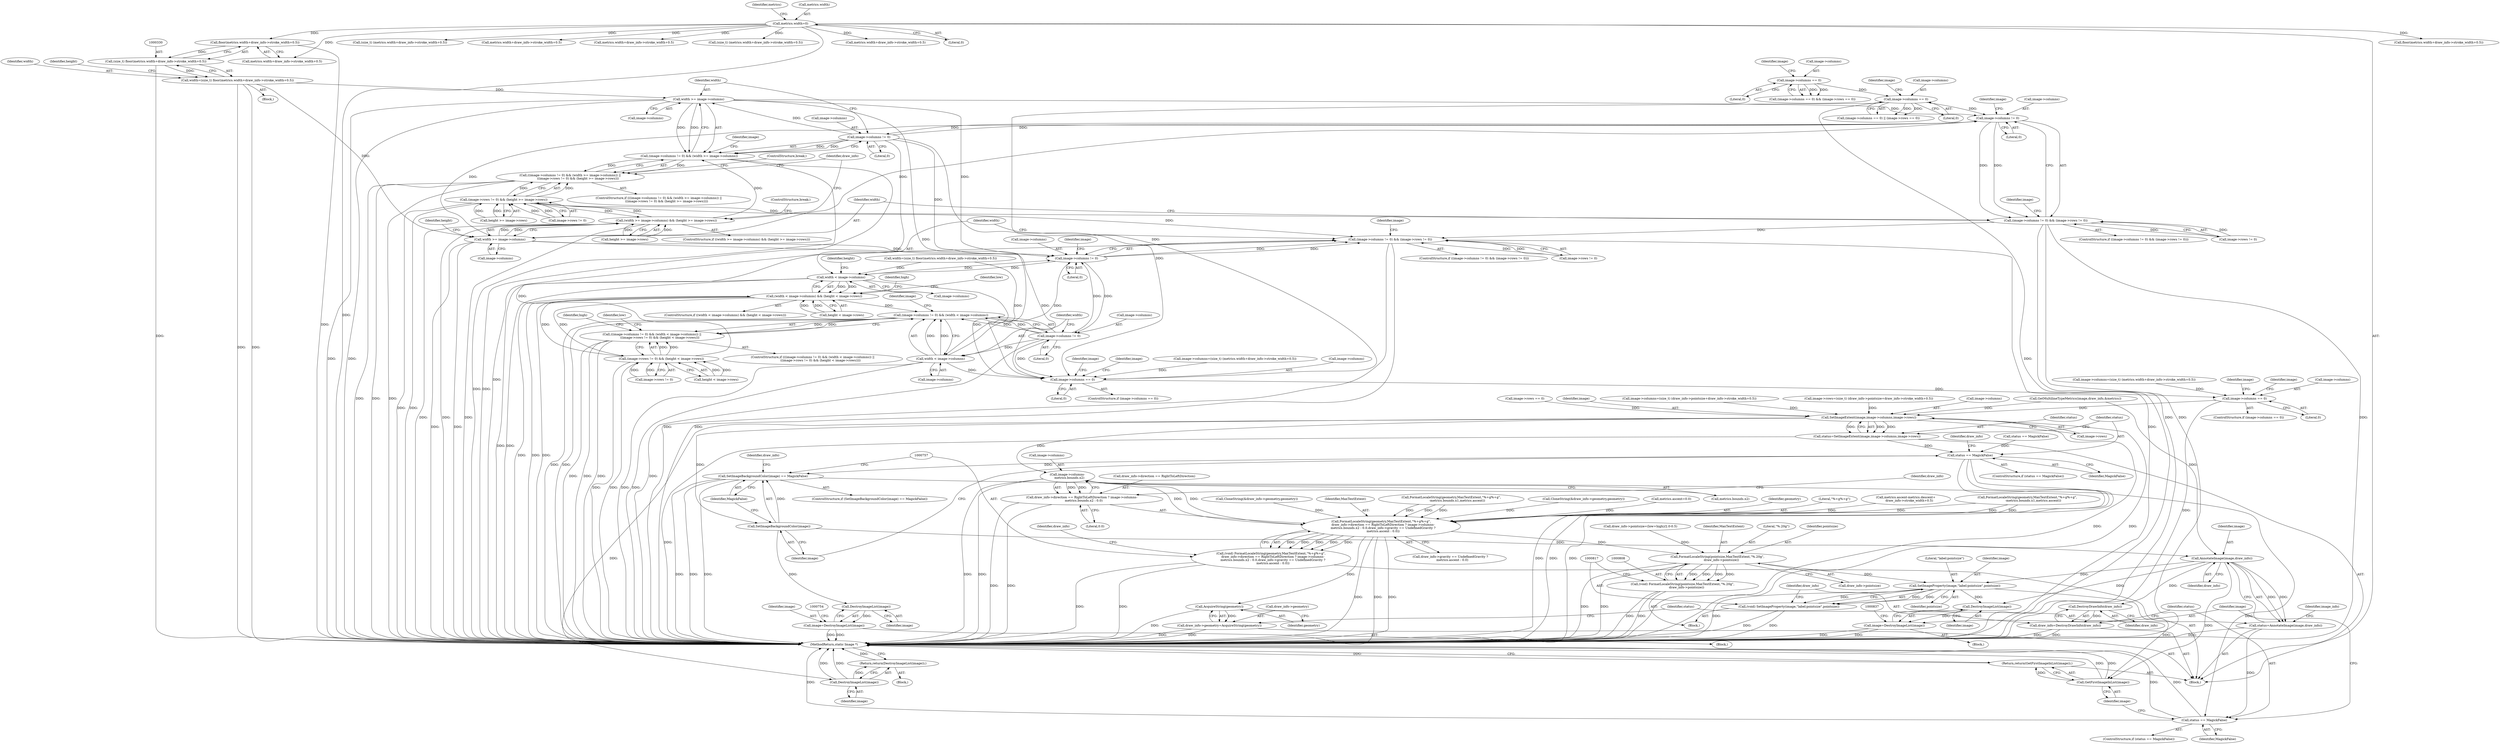 digraph "0_ImageMagick_0474237508f39c4f783208123431815f1ededb76@pointer" {
"1000390" [label="(Call,width >= image->columns)"];
"1000327" [label="(Call,width=(size_t) floor(metrics.width+draw_info->stroke_width+0.5))"];
"1000329" [label="(Call,(size_t) floor(metrics.width+draw_info->stroke_width+0.5))"];
"1000331" [label="(Call,floor(metrics.width+draw_info->stroke_width+0.5))"];
"1000200" [label="(Call,metrics.width=0)"];
"1000385" [label="(Call,image->columns != 0)"];
"1000357" [label="(Call,image->columns != 0)"];
"1000390" [label="(Call,width >= image->columns)"];
"1000265" [label="(Call,image->columns == 0)"];
"1000219" [label="(Call,image->columns == 0)"];
"1000370" [label="(Call,width >= image->columns)"];
"1000356" [label="(Call,(image->columns != 0) && (image->rows != 0))"];
"1000496" [label="(Call,(image->columns != 0) && (image->rows != 0))"];
"1000369" [label="(Call,(width >= image->columns) && (height >= image->rows))"];
"1000384" [label="(Call,(image->columns != 0) && (width >= image->columns))"];
"1000383" [label="(Call,((image->columns != 0) && (width >= image->columns)) ||\n                ((image->rows != 0) && (height >= image->rows)))"];
"1000395" [label="(Call,(image->rows != 0) && (height >= image->rows))"];
"1000497" [label="(Call,image->columns != 0)"];
"1000510" [label="(Call,width < image->columns)"];
"1000509" [label="(Call,(width < image->columns) && (height < image->rows))"];
"1000538" [label="(Call,(image->columns != 0) && (width < image->columns))"];
"1000537" [label="(Call,((image->columns != 0) && (width < image->columns)) ||\n                ((image->rows != 0) && (height < image->rows)))"];
"1000549" [label="(Call,(image->rows != 0) && (height < image->rows))"];
"1000617" [label="(Call,image->columns == 0)"];
"1000638" [label="(Call,image->columns == 0)"];
"1000706" [label="(Call,SetImageExtent(image,image->columns,image->rows))"];
"1000704" [label="(Call,status=SetImageExtent(image,image->columns,image->rows))"];
"1000715" [label="(Call,status == MagickFalse)"];
"1000733" [label="(Call,SetImageBackgroundColor(image) == MagickFalse)"];
"1000827" [label="(Call,status == MagickFalse)"];
"1000730" [label="(Call,DestroyImageList(image))"];
"1000729" [label="(Return,return(DestroyImageList(image));)"];
"1000734" [label="(Call,SetImageBackgroundColor(image))"];
"1000750" [label="(Call,DestroyImageList(image))"];
"1000748" [label="(Call,image=DestroyImageList(image))"];
"1000796" [label="(Call,AnnotateImage(image,draw_info))"];
"1000794" [label="(Call,status=AnnotateImage(image,draw_info))"];
"1000818" [label="(Call,SetImageProperty(image,\"label:pointsize\",pointsize))"];
"1000816" [label="(Call,(void) SetImageProperty(image,\"label:pointsize\",pointsize))"];
"1000833" [label="(Call,DestroyImageList(image))"];
"1000831" [label="(Call,image=DestroyImageList(image))"];
"1000840" [label="(Call,GetFirstImageInList(image))"];
"1000839" [label="(Return,return(GetFirstImageInList(image));)"];
"1000824" [label="(Call,DestroyDrawInfo(draw_info))"];
"1000822" [label="(Call,draw_info=DestroyDrawInfo(draw_info))"];
"1000768" [label="(Call,image->columns-\n    metrics.bounds.x2)"];
"1000758" [label="(Call,FormatLocaleString(geometry,MaxTextExtent,\"%+g%+g\",\n    draw_info->direction == RightToLeftDirection ? image->columns-\n    metrics.bounds.x2 : 0.0,draw_info->gravity == UndefinedGravity ?\n    metrics.ascent : 0.0))"];
"1000756" [label="(Call,(void) FormatLocaleString(geometry,MaxTextExtent,\"%+g%+g\",\n    draw_info->direction == RightToLeftDirection ? image->columns-\n    metrics.bounds.x2 : 0.0,draw_info->gravity == UndefinedGravity ?\n    metrics.ascent : 0.0))"];
"1000792" [label="(Call,AcquireString(geometry))"];
"1000788" [label="(Call,draw_info->geometry=AcquireString(geometry))"];
"1000809" [label="(Call,FormatLocaleString(pointsize,MaxTextExtent,\"%.20g\",\n        draw_info->pointsize))"];
"1000807" [label="(Call,(void) FormatLocaleString(pointsize,MaxTextExtent,\"%.20g\",\n        draw_info->pointsize))"];
"1000762" [label="(Call,draw_info->direction == RightToLeftDirection ? image->columns-\n    metrics.bounds.x2 : 0.0)"];
"1000539" [label="(Call,image->columns != 0)"];
"1000544" [label="(Call,width < image->columns)"];
"1000386" [label="(Call,image->columns)"];
"1000539" [label="(Call,image->columns != 0)"];
"1000516" [label="(Identifier,height)"];
"1000706" [label="(Call,SetImageExtent(image,image->columns,image->rows))"];
"1000376" [label="(Identifier,height)"];
"1000332" [label="(Call,metrics.width+draw_info->stroke_width+0.5)"];
"1000617" [label="(Call,image->columns == 0)"];
"1000689" [label="(Call,image->rows=(size_t) (draw_info->pointsize+draw_info->stroke_width+0.5))"];
"1000751" [label="(Identifier,image)"];
"1000265" [label="(Call,image->columns == 0)"];
"1000287" [label="(Identifier,draw_info)"];
"1000839" [label="(Return,return(GetFirstImageInList(image));)"];
"1000640" [label="(Identifier,image)"];
"1000234" [label="(Call,(size_t) (metrics.width+draw_info->stroke_width+0.5))"];
"1000569" [label="(Identifier,high)"];
"1000382" [label="(ControlStructure,if (((image->columns != 0) && (width >= image->columns)) ||\n                ((image->rows != 0) && (height >= image->rows))))"];
"1000498" [label="(Call,image->columns)"];
"1000714" [label="(ControlStructure,if (status == MagickFalse))"];
"1000364" [label="(Identifier,image)"];
"1000756" [label="(Call,(void) FormatLocaleString(geometry,MaxTextExtent,\"%+g%+g\",\n    draw_info->direction == RightToLeftDirection ? image->columns-\n    metrics.bounds.x2 : 0.0,draw_info->gravity == UndefinedGravity ?\n    metrics.ascent : 0.0))"];
"1000708" [label="(Call,image->columns)"];
"1000769" [label="(Call,image->columns)"];
"1000331" [label="(Call,floor(metrics.width+draw_info->stroke_width+0.5))"];
"1000594" [label="(Call,status == MagickFalse)"];
"1000797" [label="(Identifier,image)"];
"1000816" [label="(Call,(void) SetImageProperty(image,\"label:pointsize\",pointsize))"];
"1000821" [label="(Identifier,pointsize)"];
"1000736" [label="(Identifier,MagickFalse)"];
"1000512" [label="(Call,image->columns)"];
"1000825" [label="(Identifier,draw_info)"];
"1000362" [label="(Call,image->rows != 0)"];
"1000820" [label="(Literal,\"label:pointsize\")"];
"1000661" [label="(Identifier,image)"];
"1000718" [label="(Block,)"];
"1000777" [label="(Literal,0.0)"];
"1000628" [label="(Call,metrics.width+draw_info->stroke_width+0.5)"];
"1000819" [label="(Identifier,image)"];
"1000207" [label="(Identifier,metrics)"];
"1000704" [label="(Call,status=SetImageExtent(image,image->columns,image->rows))"];
"1000790" [label="(Identifier,draw_info)"];
"1000638" [label="(Call,image->columns == 0)"];
"1000734" [label="(Call,SetImageBackgroundColor(image))"];
"1000205" [label="(Call,metrics.ascent=0.0)"];
"1000739" [label="(Identifier,draw_info)"];
"1000546" [label="(Call,image->columns)"];
"1000201" [label="(Call,metrics.width)"];
"1000759" [label="(Identifier,geometry)"];
"1000715" [label="(Call,status == MagickFalse)"];
"1000789" [label="(Call,draw_info->geometry)"];
"1000219" [label="(Call,image->columns == 0)"];
"1000540" [label="(Call,image->columns)"];
"1000508" [label="(ControlStructure,if ((width < image->columns) && (height < image->rows)))"];
"1000472" [label="(Call,metrics.width+draw_info->stroke_width+0.5)"];
"1000398" [label="(Identifier,image)"];
"1000504" [label="(Identifier,image)"];
"1000832" [label="(Identifier,image)"];
"1000383" [label="(Call,((image->columns != 0) && (width >= image->columns)) ||\n                ((image->rows != 0) && (height >= image->rows)))"];
"1000624" [label="(Identifier,image)"];
"1000830" [label="(Block,)"];
"1000802" [label="(Identifier,image_info)"];
"1000355" [label="(ControlStructure,if ((image->columns != 0) && (image->rows != 0)))"];
"1000761" [label="(Literal,\"%+g%+g\")"];
"1000269" [label="(Literal,0)"];
"1000750" [label="(Call,DestroyImageList(image))"];
"1000826" [label="(ControlStructure,if (status == MagickFalse))"];
"1000226" [label="(Identifier,image)"];
"1000828" [label="(Identifier,status)"];
"1000840" [label="(Call,GetFirstImageInList(image))"];
"1000813" [label="(Call,draw_info->pointsize)"];
"1000230" [label="(Call,image->columns=(size_t) (metrics.width+draw_info->stroke_width+0.5))"];
"1000793" [label="(Identifier,geometry)"];
"1000537" [label="(Call,((image->columns != 0) && (width < image->columns)) ||\n                ((image->rows != 0) && (height < image->rows)))"];
"1000536" [label="(ControlStructure,if (((image->columns != 0) && (width < image->columns)) ||\n                ((image->rows != 0) && (height < image->rows))))"];
"1000778" [label="(Call,draw_info->gravity == UndefinedGravity ?\n    metrics.ascent : 0.0)"];
"1000639" [label="(Call,image->columns)"];
"1000502" [label="(Call,image->rows != 0)"];
"1000795" [label="(Identifier,status)"];
"1000626" [label="(Call,(size_t) (metrics.width+draw_info->stroke_width+0.5))"];
"1000670" [label="(Call,metrics.ascent-metrics.descent+\n       draw_info->stroke_width+0.5)"];
"1000223" [label="(Literal,0)"];
"1000387" [label="(Identifier,image)"];
"1000798" [label="(Identifier,draw_info)"];
"1000809" [label="(Call,FormatLocaleString(pointsize,MaxTextExtent,\"%.20g\",\n        draw_info->pointsize))"];
"1000711" [label="(Call,image->rows)"];
"1000720" [label="(Identifier,draw_info)"];
"1000371" [label="(Identifier,width)"];
"1000368" [label="(ControlStructure,if ((width >= image->columns) && (height >= image->rows)))"];
"1000290" [label="(Block,)"];
"1000768" [label="(Call,image->columns-\n    metrics.bounds.x2)"];
"1000731" [label="(Identifier,image)"];
"1000575" [label="(Call,draw_info->pointsize=(low+high)/2.0-0.5)"];
"1000327" [label="(Call,width=(size_t) floor(metrics.width+draw_info->stroke_width+0.5))"];
"1000758" [label="(Call,FormatLocaleString(geometry,MaxTextExtent,\"%+g%+g\",\n    draw_info->direction == RightToLeftDirection ? image->columns-\n    metrics.bounds.x2 : 0.0,draw_info->gravity == UndefinedGravity ?\n    metrics.ascent : 0.0))"];
"1000561" [label="(Identifier,low)"];
"1000555" [label="(Call,height < image->rows)"];
"1000588" [label="(Call,GetMultilineTypeMetrics(image,draw_info,&metrics))"];
"1000805" [label="(Block,)"];
"1000831" [label="(Call,image=DestroyImageList(image))"];
"1000372" [label="(Call,image->columns)"];
"1000842" [label="(MethodReturn,static Image *)"];
"1000796" [label="(Call,AnnotateImage(image,draw_info))"];
"1000822" [label="(Call,draw_info=DestroyDrawInfo(draw_info))"];
"1000730" [label="(Call,DestroyImageList(image))"];
"1000543" [label="(Literal,0)"];
"1000236" [label="(Call,metrics.width+draw_info->stroke_width+0.5)"];
"1000684" [label="(Call,image->rows == 0)"];
"1000342" [label="(Identifier,height)"];
"1000356" [label="(Call,(image->columns != 0) && (image->rows != 0))"];
"1000549" [label="(Call,(image->rows != 0) && (height < image->rows))"];
"1000833" [label="(Call,DestroyImageList(image))"];
"1000763" [label="(Call,draw_info->direction == RightToLeftDirection)"];
"1000204" [label="(Literal,0)"];
"1000841" [label="(Identifier,image)"];
"1000218" [label="(Call,(image->columns == 0) && (image->rows == 0))"];
"1000737" [label="(Block,)"];
"1000735" [label="(Identifier,image)"];
"1000497" [label="(Call,image->columns != 0)"];
"1000637" [label="(ControlStructure,if (image->columns == 0))"];
"1000622" [label="(Call,image->columns=(size_t) (metrics.width+draw_info->stroke_width+0.5))"];
"1000509" [label="(Call,(width < image->columns) && (height < image->rows))"];
"1000293" [label="(Call,FormatLocaleString(geometry,MaxTextExtent,\"%+g%+g\",\n            -metrics.bounds.x1,metrics.ascent))"];
"1000357" [label="(Call,image->columns != 0)"];
"1000395" [label="(Call,(image->rows != 0) && (height >= image->rows))"];
"1000406" [label="(ControlStructure,break;)"];
"1000511" [label="(Identifier,width)"];
"1000772" [label="(Call,metrics.bounds.x2)"];
"1000618" [label="(Call,image->columns)"];
"1000314" [label="(Call,CloneString(&draw_info->geometry,geometry))"];
"1000642" [label="(Literal,0)"];
"1000818" [label="(Call,SetImageProperty(image,\"label:pointsize\",pointsize))"];
"1000552" [label="(Identifier,image)"];
"1000544" [label="(Call,width < image->columns)"];
"1000106" [label="(Block,)"];
"1000358" [label="(Call,image->columns)"];
"1000616" [label="(ControlStructure,if (image->columns == 0))"];
"1000707" [label="(Identifier,image)"];
"1000496" [label="(Call,(image->columns != 0) && (image->rows != 0))"];
"1000538" [label="(Call,(image->columns != 0) && (width < image->columns))"];
"1000792" [label="(Call,AcquireString(geometry))"];
"1000716" [label="(Identifier,status)"];
"1000824" [label="(Call,DestroyDrawInfo(draw_info))"];
"1000264" [label="(Call,(image->columns == 0) || (image->rows == 0))"];
"1000272" [label="(Identifier,image)"];
"1000827" [label="(Call,status == MagickFalse)"];
"1000361" [label="(Literal,0)"];
"1000729" [label="(Return,return(DestroyImageList(image));)"];
"1000811" [label="(Identifier,MaxTextExtent)"];
"1000369" [label="(Call,(width >= image->columns) && (height >= image->rows))"];
"1000266" [label="(Call,image->columns)"];
"1000749" [label="(Identifier,image)"];
"1000389" [label="(Literal,0)"];
"1000621" [label="(Literal,0)"];
"1000495" [label="(ControlStructure,if ((image->columns != 0) && (image->rows != 0)))"];
"1000733" [label="(Call,SetImageBackgroundColor(image) == MagickFalse)"];
"1000762" [label="(Call,draw_info->direction == RightToLeftDirection ? image->columns-\n    metrics.bounds.x2 : 0.0)"];
"1000812" [label="(Literal,\"%.20g\")"];
"1000794" [label="(Call,status=AnnotateImage(image,draw_info))"];
"1000329" [label="(Call,(size_t) floor(metrics.width+draw_info->stroke_width+0.5))"];
"1000510" [label="(Call,width < image->columns)"];
"1000515" [label="(Call,height < image->rows)"];
"1000705" [label="(Identifier,status)"];
"1000380" [label="(ControlStructure,break;)"];
"1000467" [label="(Call,width=(size_t) floor(metrics.width+draw_info->stroke_width+0.5))"];
"1000550" [label="(Call,image->rows != 0)"];
"1000781" [label="(Identifier,draw_info)"];
"1000643" [label="(Call,image->columns=(size_t) (draw_info->pointsize+draw_info->stroke_width+0.5))"];
"1000823" [label="(Identifier,draw_info)"];
"1000385" [label="(Call,image->columns != 0)"];
"1000529" [label="(Identifier,high)"];
"1000391" [label="(Identifier,width)"];
"1000401" [label="(Call,height >= image->rows)"];
"1000760" [label="(Identifier,MaxTextExtent)"];
"1000384" [label="(Call,(image->columns != 0) && (width >= image->columns))"];
"1000521" [label="(Identifier,low)"];
"1000645" [label="(Identifier,image)"];
"1000396" [label="(Call,image->rows != 0)"];
"1000220" [label="(Call,image->columns)"];
"1000748" [label="(Call,image=DestroyImageList(image))"];
"1000433" [label="(Call,FormatLocaleString(geometry,MaxTextExtent,\"%+g%+g\",\n            -metrics.bounds.x1,metrics.ascent))"];
"1000390" [label="(Call,width >= image->columns)"];
"1000454" [label="(Call,CloneString(&draw_info->geometry,geometry))"];
"1000375" [label="(Call,height >= image->rows)"];
"1000717" [label="(Identifier,MagickFalse)"];
"1000328" [label="(Identifier,width)"];
"1000834" [label="(Identifier,image)"];
"1000501" [label="(Literal,0)"];
"1000788" [label="(Call,draw_info->geometry=AcquireString(geometry))"];
"1000732" [label="(ControlStructure,if (SetImageBackgroundColor(image) == MagickFalse))"];
"1000471" [label="(Call,floor(metrics.width+draw_info->stroke_width+0.5))"];
"1000829" [label="(Identifier,MagickFalse)"];
"1000807" [label="(Call,(void) FormatLocaleString(pointsize,MaxTextExtent,\"%.20g\",\n        draw_info->pointsize))"];
"1000545" [label="(Identifier,width)"];
"1000810" [label="(Identifier,pointsize)"];
"1000541" [label="(Identifier,image)"];
"1000200" [label="(Call,metrics.width=0)"];
"1000392" [label="(Call,image->columns)"];
"1000370" [label="(Call,width >= image->columns)"];
"1000390" -> "1000384"  [label="AST: "];
"1000390" -> "1000392"  [label="CFG: "];
"1000391" -> "1000390"  [label="AST: "];
"1000392" -> "1000390"  [label="AST: "];
"1000384" -> "1000390"  [label="CFG: "];
"1000390" -> "1000842"  [label="DDG: "];
"1000390" -> "1000842"  [label="DDG: "];
"1000390" -> "1000357"  [label="DDG: "];
"1000390" -> "1000384"  [label="DDG: "];
"1000390" -> "1000384"  [label="DDG: "];
"1000327" -> "1000390"  [label="DDG: "];
"1000385" -> "1000390"  [label="DDG: "];
"1000390" -> "1000497"  [label="DDG: "];
"1000390" -> "1000617"  [label="DDG: "];
"1000327" -> "1000290"  [label="AST: "];
"1000327" -> "1000329"  [label="CFG: "];
"1000328" -> "1000327"  [label="AST: "];
"1000329" -> "1000327"  [label="AST: "];
"1000342" -> "1000327"  [label="CFG: "];
"1000327" -> "1000842"  [label="DDG: "];
"1000327" -> "1000842"  [label="DDG: "];
"1000329" -> "1000327"  [label="DDG: "];
"1000327" -> "1000370"  [label="DDG: "];
"1000329" -> "1000331"  [label="CFG: "];
"1000330" -> "1000329"  [label="AST: "];
"1000331" -> "1000329"  [label="AST: "];
"1000329" -> "1000842"  [label="DDG: "];
"1000331" -> "1000329"  [label="DDG: "];
"1000331" -> "1000332"  [label="CFG: "];
"1000332" -> "1000331"  [label="AST: "];
"1000331" -> "1000842"  [label="DDG: "];
"1000200" -> "1000331"  [label="DDG: "];
"1000200" -> "1000106"  [label="AST: "];
"1000200" -> "1000204"  [label="CFG: "];
"1000201" -> "1000200"  [label="AST: "];
"1000204" -> "1000200"  [label="AST: "];
"1000207" -> "1000200"  [label="CFG: "];
"1000200" -> "1000842"  [label="DDG: "];
"1000200" -> "1000234"  [label="DDG: "];
"1000200" -> "1000236"  [label="DDG: "];
"1000200" -> "1000332"  [label="DDG: "];
"1000200" -> "1000471"  [label="DDG: "];
"1000200" -> "1000472"  [label="DDG: "];
"1000200" -> "1000626"  [label="DDG: "];
"1000200" -> "1000628"  [label="DDG: "];
"1000385" -> "1000384"  [label="AST: "];
"1000385" -> "1000389"  [label="CFG: "];
"1000386" -> "1000385"  [label="AST: "];
"1000389" -> "1000385"  [label="AST: "];
"1000391" -> "1000385"  [label="CFG: "];
"1000384" -> "1000385"  [label="CFG: "];
"1000385" -> "1000842"  [label="DDG: "];
"1000385" -> "1000357"  [label="DDG: "];
"1000385" -> "1000384"  [label="DDG: "];
"1000385" -> "1000384"  [label="DDG: "];
"1000357" -> "1000385"  [label="DDG: "];
"1000385" -> "1000497"  [label="DDG: "];
"1000385" -> "1000617"  [label="DDG: "];
"1000357" -> "1000356"  [label="AST: "];
"1000357" -> "1000361"  [label="CFG: "];
"1000358" -> "1000357"  [label="AST: "];
"1000361" -> "1000357"  [label="AST: "];
"1000364" -> "1000357"  [label="CFG: "];
"1000356" -> "1000357"  [label="CFG: "];
"1000357" -> "1000356"  [label="DDG: "];
"1000357" -> "1000356"  [label="DDG: "];
"1000265" -> "1000357"  [label="DDG: "];
"1000370" -> "1000357"  [label="DDG: "];
"1000357" -> "1000370"  [label="DDG: "];
"1000265" -> "1000264"  [label="AST: "];
"1000265" -> "1000269"  [label="CFG: "];
"1000266" -> "1000265"  [label="AST: "];
"1000269" -> "1000265"  [label="AST: "];
"1000272" -> "1000265"  [label="CFG: "];
"1000264" -> "1000265"  [label="CFG: "];
"1000265" -> "1000842"  [label="DDG: "];
"1000265" -> "1000264"  [label="DDG: "];
"1000265" -> "1000264"  [label="DDG: "];
"1000219" -> "1000265"  [label="DDG: "];
"1000265" -> "1000617"  [label="DDG: "];
"1000219" -> "1000218"  [label="AST: "];
"1000219" -> "1000223"  [label="CFG: "];
"1000220" -> "1000219"  [label="AST: "];
"1000223" -> "1000219"  [label="AST: "];
"1000226" -> "1000219"  [label="CFG: "];
"1000218" -> "1000219"  [label="CFG: "];
"1000219" -> "1000218"  [label="DDG: "];
"1000219" -> "1000218"  [label="DDG: "];
"1000370" -> "1000369"  [label="AST: "];
"1000370" -> "1000372"  [label="CFG: "];
"1000371" -> "1000370"  [label="AST: "];
"1000372" -> "1000370"  [label="AST: "];
"1000376" -> "1000370"  [label="CFG: "];
"1000369" -> "1000370"  [label="CFG: "];
"1000370" -> "1000842"  [label="DDG: "];
"1000370" -> "1000842"  [label="DDG: "];
"1000370" -> "1000369"  [label="DDG: "];
"1000370" -> "1000369"  [label="DDG: "];
"1000370" -> "1000497"  [label="DDG: "];
"1000370" -> "1000617"  [label="DDG: "];
"1000356" -> "1000355"  [label="AST: "];
"1000356" -> "1000362"  [label="CFG: "];
"1000362" -> "1000356"  [label="AST: "];
"1000371" -> "1000356"  [label="CFG: "];
"1000387" -> "1000356"  [label="CFG: "];
"1000356" -> "1000842"  [label="DDG: "];
"1000356" -> "1000842"  [label="DDG: "];
"1000356" -> "1000842"  [label="DDG: "];
"1000362" -> "1000356"  [label="DDG: "];
"1000362" -> "1000356"  [label="DDG: "];
"1000395" -> "1000356"  [label="DDG: "];
"1000356" -> "1000496"  [label="DDG: "];
"1000496" -> "1000495"  [label="AST: "];
"1000496" -> "1000497"  [label="CFG: "];
"1000496" -> "1000502"  [label="CFG: "];
"1000497" -> "1000496"  [label="AST: "];
"1000502" -> "1000496"  [label="AST: "];
"1000511" -> "1000496"  [label="CFG: "];
"1000541" -> "1000496"  [label="CFG: "];
"1000496" -> "1000842"  [label="DDG: "];
"1000496" -> "1000842"  [label="DDG: "];
"1000496" -> "1000842"  [label="DDG: "];
"1000497" -> "1000496"  [label="DDG: "];
"1000497" -> "1000496"  [label="DDG: "];
"1000502" -> "1000496"  [label="DDG: "];
"1000502" -> "1000496"  [label="DDG: "];
"1000395" -> "1000496"  [label="DDG: "];
"1000549" -> "1000496"  [label="DDG: "];
"1000369" -> "1000368"  [label="AST: "];
"1000369" -> "1000375"  [label="CFG: "];
"1000375" -> "1000369"  [label="AST: "];
"1000380" -> "1000369"  [label="CFG: "];
"1000287" -> "1000369"  [label="CFG: "];
"1000369" -> "1000842"  [label="DDG: "];
"1000369" -> "1000842"  [label="DDG: "];
"1000369" -> "1000842"  [label="DDG: "];
"1000375" -> "1000369"  [label="DDG: "];
"1000375" -> "1000369"  [label="DDG: "];
"1000395" -> "1000369"  [label="DDG: "];
"1000369" -> "1000384"  [label="DDG: "];
"1000369" -> "1000395"  [label="DDG: "];
"1000384" -> "1000383"  [label="AST: "];
"1000398" -> "1000384"  [label="CFG: "];
"1000383" -> "1000384"  [label="CFG: "];
"1000384" -> "1000842"  [label="DDG: "];
"1000384" -> "1000842"  [label="DDG: "];
"1000384" -> "1000383"  [label="DDG: "];
"1000384" -> "1000383"  [label="DDG: "];
"1000383" -> "1000382"  [label="AST: "];
"1000383" -> "1000395"  [label="CFG: "];
"1000395" -> "1000383"  [label="AST: "];
"1000406" -> "1000383"  [label="CFG: "];
"1000287" -> "1000383"  [label="CFG: "];
"1000383" -> "1000842"  [label="DDG: "];
"1000383" -> "1000842"  [label="DDG: "];
"1000383" -> "1000842"  [label="DDG: "];
"1000395" -> "1000383"  [label="DDG: "];
"1000395" -> "1000383"  [label="DDG: "];
"1000395" -> "1000396"  [label="CFG: "];
"1000395" -> "1000401"  [label="CFG: "];
"1000396" -> "1000395"  [label="AST: "];
"1000401" -> "1000395"  [label="AST: "];
"1000395" -> "1000842"  [label="DDG: "];
"1000395" -> "1000842"  [label="DDG: "];
"1000396" -> "1000395"  [label="DDG: "];
"1000396" -> "1000395"  [label="DDG: "];
"1000401" -> "1000395"  [label="DDG: "];
"1000401" -> "1000395"  [label="DDG: "];
"1000497" -> "1000501"  [label="CFG: "];
"1000498" -> "1000497"  [label="AST: "];
"1000501" -> "1000497"  [label="AST: "];
"1000504" -> "1000497"  [label="CFG: "];
"1000539" -> "1000497"  [label="DDG: "];
"1000544" -> "1000497"  [label="DDG: "];
"1000510" -> "1000497"  [label="DDG: "];
"1000497" -> "1000510"  [label="DDG: "];
"1000497" -> "1000539"  [label="DDG: "];
"1000510" -> "1000509"  [label="AST: "];
"1000510" -> "1000512"  [label="CFG: "];
"1000511" -> "1000510"  [label="AST: "];
"1000512" -> "1000510"  [label="AST: "];
"1000516" -> "1000510"  [label="CFG: "];
"1000509" -> "1000510"  [label="CFG: "];
"1000510" -> "1000842"  [label="DDG: "];
"1000510" -> "1000842"  [label="DDG: "];
"1000510" -> "1000509"  [label="DDG: "];
"1000510" -> "1000509"  [label="DDG: "];
"1000467" -> "1000510"  [label="DDG: "];
"1000510" -> "1000617"  [label="DDG: "];
"1000509" -> "1000508"  [label="AST: "];
"1000509" -> "1000515"  [label="CFG: "];
"1000515" -> "1000509"  [label="AST: "];
"1000521" -> "1000509"  [label="CFG: "];
"1000529" -> "1000509"  [label="CFG: "];
"1000509" -> "1000842"  [label="DDG: "];
"1000509" -> "1000842"  [label="DDG: "];
"1000509" -> "1000842"  [label="DDG: "];
"1000515" -> "1000509"  [label="DDG: "];
"1000515" -> "1000509"  [label="DDG: "];
"1000549" -> "1000509"  [label="DDG: "];
"1000509" -> "1000538"  [label="DDG: "];
"1000509" -> "1000549"  [label="DDG: "];
"1000538" -> "1000537"  [label="AST: "];
"1000538" -> "1000539"  [label="CFG: "];
"1000538" -> "1000544"  [label="CFG: "];
"1000539" -> "1000538"  [label="AST: "];
"1000544" -> "1000538"  [label="AST: "];
"1000552" -> "1000538"  [label="CFG: "];
"1000537" -> "1000538"  [label="CFG: "];
"1000538" -> "1000842"  [label="DDG: "];
"1000538" -> "1000842"  [label="DDG: "];
"1000538" -> "1000537"  [label="DDG: "];
"1000538" -> "1000537"  [label="DDG: "];
"1000539" -> "1000538"  [label="DDG: "];
"1000539" -> "1000538"  [label="DDG: "];
"1000544" -> "1000538"  [label="DDG: "];
"1000544" -> "1000538"  [label="DDG: "];
"1000537" -> "1000536"  [label="AST: "];
"1000537" -> "1000549"  [label="CFG: "];
"1000549" -> "1000537"  [label="AST: "];
"1000561" -> "1000537"  [label="CFG: "];
"1000569" -> "1000537"  [label="CFG: "];
"1000537" -> "1000842"  [label="DDG: "];
"1000537" -> "1000842"  [label="DDG: "];
"1000537" -> "1000842"  [label="DDG: "];
"1000549" -> "1000537"  [label="DDG: "];
"1000549" -> "1000537"  [label="DDG: "];
"1000549" -> "1000550"  [label="CFG: "];
"1000549" -> "1000555"  [label="CFG: "];
"1000550" -> "1000549"  [label="AST: "];
"1000555" -> "1000549"  [label="AST: "];
"1000549" -> "1000842"  [label="DDG: "];
"1000549" -> "1000842"  [label="DDG: "];
"1000550" -> "1000549"  [label="DDG: "];
"1000550" -> "1000549"  [label="DDG: "];
"1000555" -> "1000549"  [label="DDG: "];
"1000555" -> "1000549"  [label="DDG: "];
"1000617" -> "1000616"  [label="AST: "];
"1000617" -> "1000621"  [label="CFG: "];
"1000618" -> "1000617"  [label="AST: "];
"1000621" -> "1000617"  [label="AST: "];
"1000624" -> "1000617"  [label="CFG: "];
"1000640" -> "1000617"  [label="CFG: "];
"1000539" -> "1000617"  [label="DDG: "];
"1000544" -> "1000617"  [label="DDG: "];
"1000230" -> "1000617"  [label="DDG: "];
"1000617" -> "1000638"  [label="DDG: "];
"1000638" -> "1000637"  [label="AST: "];
"1000638" -> "1000642"  [label="CFG: "];
"1000639" -> "1000638"  [label="AST: "];
"1000642" -> "1000638"  [label="AST: "];
"1000645" -> "1000638"  [label="CFG: "];
"1000661" -> "1000638"  [label="CFG: "];
"1000638" -> "1000842"  [label="DDG: "];
"1000622" -> "1000638"  [label="DDG: "];
"1000638" -> "1000706"  [label="DDG: "];
"1000706" -> "1000704"  [label="AST: "];
"1000706" -> "1000711"  [label="CFG: "];
"1000707" -> "1000706"  [label="AST: "];
"1000708" -> "1000706"  [label="AST: "];
"1000711" -> "1000706"  [label="AST: "];
"1000704" -> "1000706"  [label="CFG: "];
"1000706" -> "1000842"  [label="DDG: "];
"1000706" -> "1000842"  [label="DDG: "];
"1000706" -> "1000704"  [label="DDG: "];
"1000706" -> "1000704"  [label="DDG: "];
"1000706" -> "1000704"  [label="DDG: "];
"1000588" -> "1000706"  [label="DDG: "];
"1000643" -> "1000706"  [label="DDG: "];
"1000689" -> "1000706"  [label="DDG: "];
"1000684" -> "1000706"  [label="DDG: "];
"1000706" -> "1000730"  [label="DDG: "];
"1000706" -> "1000734"  [label="DDG: "];
"1000706" -> "1000768"  [label="DDG: "];
"1000704" -> "1000106"  [label="AST: "];
"1000705" -> "1000704"  [label="AST: "];
"1000716" -> "1000704"  [label="CFG: "];
"1000704" -> "1000842"  [label="DDG: "];
"1000704" -> "1000715"  [label="DDG: "];
"1000715" -> "1000714"  [label="AST: "];
"1000715" -> "1000717"  [label="CFG: "];
"1000716" -> "1000715"  [label="AST: "];
"1000717" -> "1000715"  [label="AST: "];
"1000720" -> "1000715"  [label="CFG: "];
"1000735" -> "1000715"  [label="CFG: "];
"1000715" -> "1000842"  [label="DDG: "];
"1000715" -> "1000842"  [label="DDG: "];
"1000715" -> "1000842"  [label="DDG: "];
"1000594" -> "1000715"  [label="DDG: "];
"1000715" -> "1000733"  [label="DDG: "];
"1000733" -> "1000732"  [label="AST: "];
"1000733" -> "1000736"  [label="CFG: "];
"1000734" -> "1000733"  [label="AST: "];
"1000736" -> "1000733"  [label="AST: "];
"1000739" -> "1000733"  [label="CFG: "];
"1000757" -> "1000733"  [label="CFG: "];
"1000733" -> "1000842"  [label="DDG: "];
"1000733" -> "1000842"  [label="DDG: "];
"1000733" -> "1000842"  [label="DDG: "];
"1000734" -> "1000733"  [label="DDG: "];
"1000733" -> "1000827"  [label="DDG: "];
"1000827" -> "1000826"  [label="AST: "];
"1000827" -> "1000829"  [label="CFG: "];
"1000828" -> "1000827"  [label="AST: "];
"1000829" -> "1000827"  [label="AST: "];
"1000832" -> "1000827"  [label="CFG: "];
"1000841" -> "1000827"  [label="CFG: "];
"1000827" -> "1000842"  [label="DDG: "];
"1000827" -> "1000842"  [label="DDG: "];
"1000827" -> "1000842"  [label="DDG: "];
"1000794" -> "1000827"  [label="DDG: "];
"1000730" -> "1000729"  [label="AST: "];
"1000730" -> "1000731"  [label="CFG: "];
"1000731" -> "1000730"  [label="AST: "];
"1000729" -> "1000730"  [label="CFG: "];
"1000730" -> "1000842"  [label="DDG: "];
"1000730" -> "1000842"  [label="DDG: "];
"1000730" -> "1000729"  [label="DDG: "];
"1000729" -> "1000718"  [label="AST: "];
"1000842" -> "1000729"  [label="CFG: "];
"1000729" -> "1000842"  [label="DDG: "];
"1000734" -> "1000735"  [label="CFG: "];
"1000735" -> "1000734"  [label="AST: "];
"1000736" -> "1000734"  [label="CFG: "];
"1000734" -> "1000750"  [label="DDG: "];
"1000734" -> "1000796"  [label="DDG: "];
"1000750" -> "1000748"  [label="AST: "];
"1000750" -> "1000751"  [label="CFG: "];
"1000751" -> "1000750"  [label="AST: "];
"1000748" -> "1000750"  [label="CFG: "];
"1000750" -> "1000748"  [label="DDG: "];
"1000748" -> "1000737"  [label="AST: "];
"1000749" -> "1000748"  [label="AST: "];
"1000754" -> "1000748"  [label="CFG: "];
"1000748" -> "1000842"  [label="DDG: "];
"1000748" -> "1000842"  [label="DDG: "];
"1000796" -> "1000794"  [label="AST: "];
"1000796" -> "1000798"  [label="CFG: "];
"1000797" -> "1000796"  [label="AST: "];
"1000798" -> "1000796"  [label="AST: "];
"1000794" -> "1000796"  [label="CFG: "];
"1000796" -> "1000794"  [label="DDG: "];
"1000796" -> "1000794"  [label="DDG: "];
"1000588" -> "1000796"  [label="DDG: "];
"1000796" -> "1000818"  [label="DDG: "];
"1000796" -> "1000824"  [label="DDG: "];
"1000796" -> "1000833"  [label="DDG: "];
"1000796" -> "1000840"  [label="DDG: "];
"1000794" -> "1000106"  [label="AST: "];
"1000795" -> "1000794"  [label="AST: "];
"1000802" -> "1000794"  [label="CFG: "];
"1000794" -> "1000842"  [label="DDG: "];
"1000818" -> "1000816"  [label="AST: "];
"1000818" -> "1000821"  [label="CFG: "];
"1000819" -> "1000818"  [label="AST: "];
"1000820" -> "1000818"  [label="AST: "];
"1000821" -> "1000818"  [label="AST: "];
"1000816" -> "1000818"  [label="CFG: "];
"1000818" -> "1000842"  [label="DDG: "];
"1000818" -> "1000816"  [label="DDG: "];
"1000818" -> "1000816"  [label="DDG: "];
"1000818" -> "1000816"  [label="DDG: "];
"1000809" -> "1000818"  [label="DDG: "];
"1000818" -> "1000833"  [label="DDG: "];
"1000818" -> "1000840"  [label="DDG: "];
"1000816" -> "1000805"  [label="AST: "];
"1000817" -> "1000816"  [label="AST: "];
"1000823" -> "1000816"  [label="CFG: "];
"1000816" -> "1000842"  [label="DDG: "];
"1000816" -> "1000842"  [label="DDG: "];
"1000833" -> "1000831"  [label="AST: "];
"1000833" -> "1000834"  [label="CFG: "];
"1000834" -> "1000833"  [label="AST: "];
"1000831" -> "1000833"  [label="CFG: "];
"1000833" -> "1000831"  [label="DDG: "];
"1000831" -> "1000830"  [label="AST: "];
"1000832" -> "1000831"  [label="AST: "];
"1000837" -> "1000831"  [label="CFG: "];
"1000831" -> "1000842"  [label="DDG: "];
"1000831" -> "1000842"  [label="DDG: "];
"1000840" -> "1000839"  [label="AST: "];
"1000840" -> "1000841"  [label="CFG: "];
"1000841" -> "1000840"  [label="AST: "];
"1000839" -> "1000840"  [label="CFG: "];
"1000840" -> "1000842"  [label="DDG: "];
"1000840" -> "1000842"  [label="DDG: "];
"1000840" -> "1000839"  [label="DDG: "];
"1000839" -> "1000106"  [label="AST: "];
"1000842" -> "1000839"  [label="CFG: "];
"1000839" -> "1000842"  [label="DDG: "];
"1000824" -> "1000822"  [label="AST: "];
"1000824" -> "1000825"  [label="CFG: "];
"1000825" -> "1000824"  [label="AST: "];
"1000822" -> "1000824"  [label="CFG: "];
"1000824" -> "1000822"  [label="DDG: "];
"1000822" -> "1000106"  [label="AST: "];
"1000823" -> "1000822"  [label="AST: "];
"1000828" -> "1000822"  [label="CFG: "];
"1000822" -> "1000842"  [label="DDG: "];
"1000822" -> "1000842"  [label="DDG: "];
"1000768" -> "1000762"  [label="AST: "];
"1000768" -> "1000772"  [label="CFG: "];
"1000769" -> "1000768"  [label="AST: "];
"1000772" -> "1000768"  [label="AST: "];
"1000762" -> "1000768"  [label="CFG: "];
"1000768" -> "1000842"  [label="DDG: "];
"1000768" -> "1000842"  [label="DDG: "];
"1000768" -> "1000758"  [label="DDG: "];
"1000768" -> "1000758"  [label="DDG: "];
"1000768" -> "1000762"  [label="DDG: "];
"1000768" -> "1000762"  [label="DDG: "];
"1000758" -> "1000756"  [label="AST: "];
"1000758" -> "1000778"  [label="CFG: "];
"1000759" -> "1000758"  [label="AST: "];
"1000760" -> "1000758"  [label="AST: "];
"1000761" -> "1000758"  [label="AST: "];
"1000762" -> "1000758"  [label="AST: "];
"1000778" -> "1000758"  [label="AST: "];
"1000756" -> "1000758"  [label="CFG: "];
"1000758" -> "1000842"  [label="DDG: "];
"1000758" -> "1000842"  [label="DDG: "];
"1000758" -> "1000842"  [label="DDG: "];
"1000758" -> "1000756"  [label="DDG: "];
"1000758" -> "1000756"  [label="DDG: "];
"1000758" -> "1000756"  [label="DDG: "];
"1000758" -> "1000756"  [label="DDG: "];
"1000758" -> "1000756"  [label="DDG: "];
"1000454" -> "1000758"  [label="DDG: "];
"1000293" -> "1000758"  [label="DDG: "];
"1000293" -> "1000758"  [label="DDG: "];
"1000293" -> "1000758"  [label="DDG: "];
"1000314" -> "1000758"  [label="DDG: "];
"1000433" -> "1000758"  [label="DDG: "];
"1000433" -> "1000758"  [label="DDG: "];
"1000433" -> "1000758"  [label="DDG: "];
"1000205" -> "1000758"  [label="DDG: "];
"1000670" -> "1000758"  [label="DDG: "];
"1000758" -> "1000792"  [label="DDG: "];
"1000758" -> "1000809"  [label="DDG: "];
"1000756" -> "1000106"  [label="AST: "];
"1000757" -> "1000756"  [label="AST: "];
"1000790" -> "1000756"  [label="CFG: "];
"1000756" -> "1000842"  [label="DDG: "];
"1000756" -> "1000842"  [label="DDG: "];
"1000792" -> "1000788"  [label="AST: "];
"1000792" -> "1000793"  [label="CFG: "];
"1000793" -> "1000792"  [label="AST: "];
"1000788" -> "1000792"  [label="CFG: "];
"1000792" -> "1000842"  [label="DDG: "];
"1000792" -> "1000788"  [label="DDG: "];
"1000788" -> "1000106"  [label="AST: "];
"1000789" -> "1000788"  [label="AST: "];
"1000795" -> "1000788"  [label="CFG: "];
"1000788" -> "1000842"  [label="DDG: "];
"1000788" -> "1000842"  [label="DDG: "];
"1000809" -> "1000807"  [label="AST: "];
"1000809" -> "1000813"  [label="CFG: "];
"1000810" -> "1000809"  [label="AST: "];
"1000811" -> "1000809"  [label="AST: "];
"1000812" -> "1000809"  [label="AST: "];
"1000813" -> "1000809"  [label="AST: "];
"1000807" -> "1000809"  [label="CFG: "];
"1000809" -> "1000842"  [label="DDG: "];
"1000809" -> "1000842"  [label="DDG: "];
"1000809" -> "1000807"  [label="DDG: "];
"1000809" -> "1000807"  [label="DDG: "];
"1000809" -> "1000807"  [label="DDG: "];
"1000809" -> "1000807"  [label="DDG: "];
"1000575" -> "1000809"  [label="DDG: "];
"1000807" -> "1000805"  [label="AST: "];
"1000808" -> "1000807"  [label="AST: "];
"1000817" -> "1000807"  [label="CFG: "];
"1000807" -> "1000842"  [label="DDG: "];
"1000807" -> "1000842"  [label="DDG: "];
"1000762" -> "1000777"  [label="CFG: "];
"1000763" -> "1000762"  [label="AST: "];
"1000777" -> "1000762"  [label="AST: "];
"1000781" -> "1000762"  [label="CFG: "];
"1000762" -> "1000842"  [label="DDG: "];
"1000762" -> "1000842"  [label="DDG: "];
"1000539" -> "1000543"  [label="CFG: "];
"1000540" -> "1000539"  [label="AST: "];
"1000543" -> "1000539"  [label="AST: "];
"1000545" -> "1000539"  [label="CFG: "];
"1000539" -> "1000842"  [label="DDG: "];
"1000539" -> "1000544"  [label="DDG: "];
"1000544" -> "1000546"  [label="CFG: "];
"1000545" -> "1000544"  [label="AST: "];
"1000546" -> "1000544"  [label="AST: "];
"1000544" -> "1000842"  [label="DDG: "];
"1000544" -> "1000842"  [label="DDG: "];
"1000467" -> "1000544"  [label="DDG: "];
}
